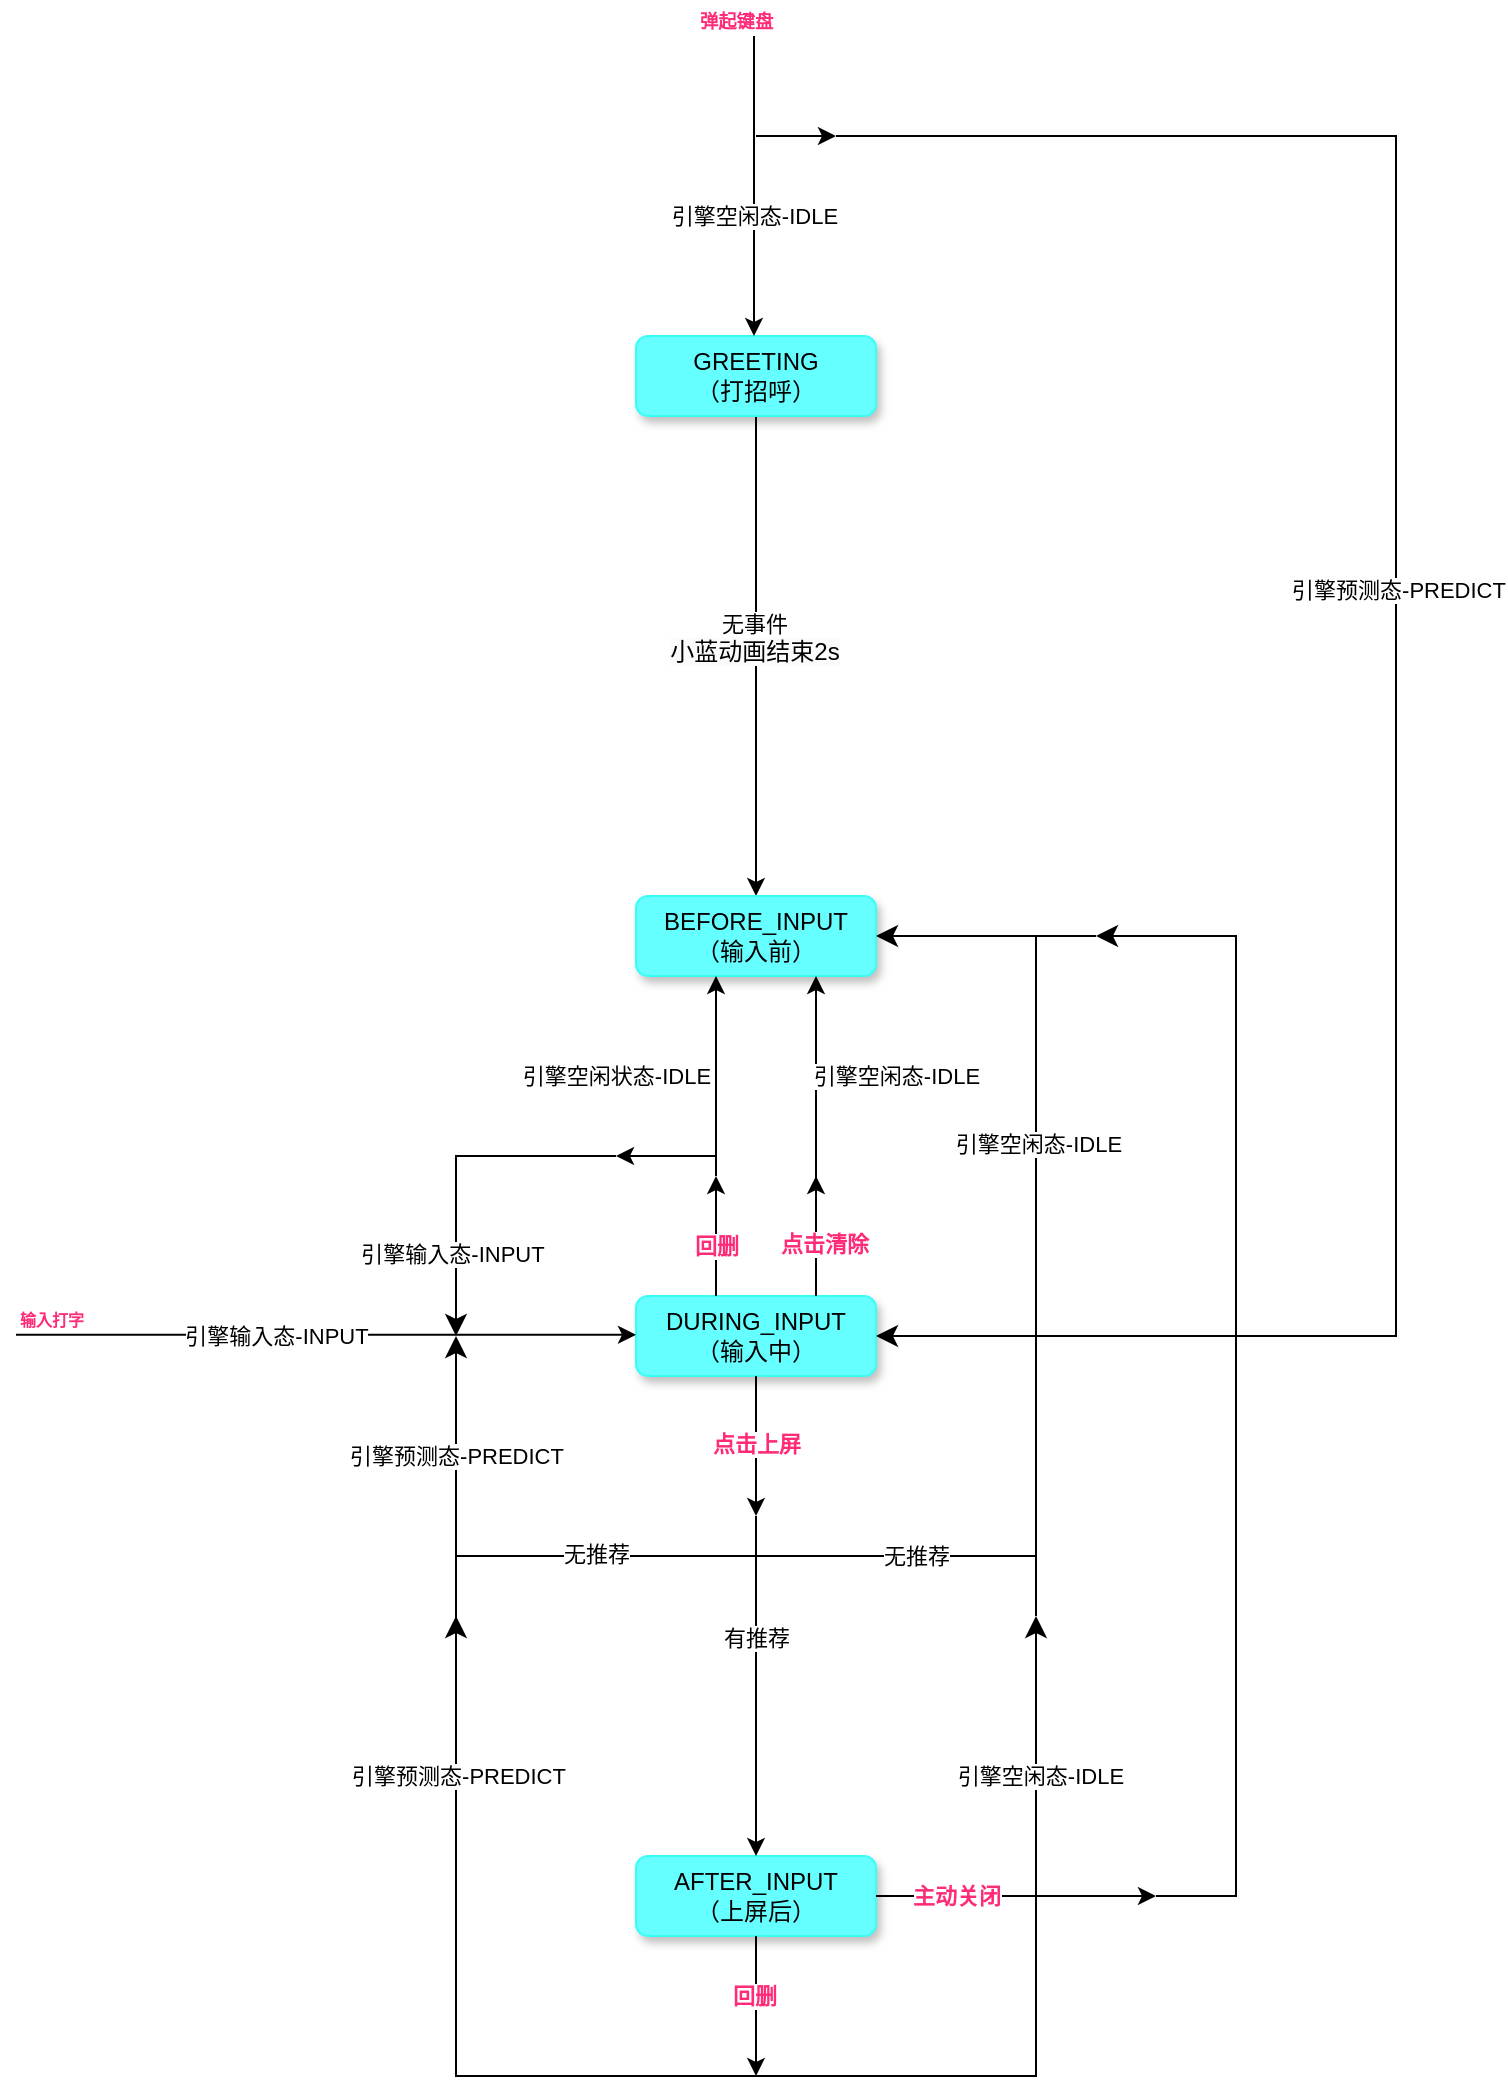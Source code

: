<mxfile version="22.0.4" type="github">
  <diagram id="C5RBs43oDa-KdzZeNtuy" name="Page-1">
    <mxGraphModel dx="1043" dy="2040" grid="1" gridSize="10" guides="1" tooltips="1" connect="1" arrows="1" fold="1" page="1" pageScale="1" pageWidth="827" pageHeight="1169" math="0" shadow="0">
      <root>
        <mxCell id="WIyWlLk6GJQsqaUBKTNV-0" />
        <mxCell id="WIyWlLk6GJQsqaUBKTNV-1" parent="WIyWlLk6GJQsqaUBKTNV-0" />
        <mxCell id="cE5dc0JYx2kaTeAeMU1b-17" value="" style="edgeStyle=orthogonalEdgeStyle;rounded=0;orthogonalLoop=1;jettySize=auto;html=1;" edge="1" parent="WIyWlLk6GJQsqaUBKTNV-1" source="WIyWlLk6GJQsqaUBKTNV-3" target="cE5dc0JYx2kaTeAeMU1b-14">
          <mxGeometry relative="1" as="geometry">
            <Array as="points">
              <mxPoint x="400" y="350" />
              <mxPoint x="400" y="350" />
            </Array>
          </mxGeometry>
        </mxCell>
        <mxCell id="cE5dc0JYx2kaTeAeMU1b-26" value="无事件&lt;br style=&quot;border-color: var(--border-color); font-size: 12px; background-color: rgb(251, 251, 251);&quot;&gt;&lt;span style=&quot;font-size: 12px; background-color: rgb(251, 251, 251);&quot;&gt;小蓝动画结束2s&lt;/span&gt;" style="edgeLabel;html=1;align=center;verticalAlign=middle;resizable=0;points=[];" vertex="1" connectable="0" parent="cE5dc0JYx2kaTeAeMU1b-17">
          <mxGeometry x="-0.078" y="-1" relative="1" as="geometry">
            <mxPoint as="offset" />
          </mxGeometry>
        </mxCell>
        <mxCell id="WIyWlLk6GJQsqaUBKTNV-3" value="GREETING&lt;br&gt;（打招呼）" style="rounded=1;whiteSpace=wrap;html=1;fontSize=12;glass=0;strokeWidth=1;shadow=1;strokeColor=#38FFF2;fillColor=#66FFFF;" parent="WIyWlLk6GJQsqaUBKTNV-1" vertex="1">
          <mxGeometry x="340" y="200" width="120" height="40" as="geometry" />
        </mxCell>
        <mxCell id="cE5dc0JYx2kaTeAeMU1b-14" value="BEFORE_INPUT&lt;br&gt;（输入前）" style="rounded=1;whiteSpace=wrap;html=1;fontSize=12;glass=0;strokeWidth=1;shadow=1;strokeColor=#38FFF2;fillColor=#66FFFF;" vertex="1" parent="WIyWlLk6GJQsqaUBKTNV-1">
          <mxGeometry x="340" y="480" width="120" height="40" as="geometry" />
        </mxCell>
        <mxCell id="cE5dc0JYx2kaTeAeMU1b-15" value="DURING_INPUT&lt;br&gt;（输入中）" style="rounded=1;whiteSpace=wrap;html=1;fontSize=12;glass=0;strokeWidth=1;shadow=1;strokeColor=#38FFF2;fillColor=#66FFFF;" vertex="1" parent="WIyWlLk6GJQsqaUBKTNV-1">
          <mxGeometry x="340" y="680" width="120" height="40" as="geometry" />
        </mxCell>
        <mxCell id="cE5dc0JYx2kaTeAeMU1b-16" value="AFTER_INPUT&lt;br&gt;（上屏后）" style="rounded=1;whiteSpace=wrap;html=1;fontSize=12;glass=0;strokeWidth=1;shadow=1;strokeColor=#38FFF2;fillColor=#66FFFF;" vertex="1" parent="WIyWlLk6GJQsqaUBKTNV-1">
          <mxGeometry x="340" y="960" width="120" height="40" as="geometry" />
        </mxCell>
        <mxCell id="cE5dc0JYx2kaTeAeMU1b-33" value="" style="endArrow=classic;html=1;rounded=0;entryX=0.5;entryY=0;entryDx=0;entryDy=0;" edge="1" parent="WIyWlLk6GJQsqaUBKTNV-1">
          <mxGeometry relative="1" as="geometry">
            <mxPoint x="399" y="50" as="sourcePoint" />
            <mxPoint x="399" y="200" as="targetPoint" />
          </mxGeometry>
        </mxCell>
        <mxCell id="cE5dc0JYx2kaTeAeMU1b-34" value="引擎空闲态-IDLE" style="edgeLabel;resizable=0;html=1;align=center;verticalAlign=middle;" connectable="0" vertex="1" parent="cE5dc0JYx2kaTeAeMU1b-33">
          <mxGeometry relative="1" as="geometry">
            <mxPoint y="15" as="offset" />
          </mxGeometry>
        </mxCell>
        <mxCell id="cE5dc0JYx2kaTeAeMU1b-35" value="&lt;b&gt;&lt;sub&gt;&lt;font color=&quot;#ff2b79&quot;&gt;弹起键盘&lt;/font&gt;&lt;/sub&gt;&lt;/b&gt;" style="edgeLabel;resizable=0;html=1;align=left;verticalAlign=bottom;" connectable="0" vertex="1" parent="cE5dc0JYx2kaTeAeMU1b-33">
          <mxGeometry x="-1" relative="1" as="geometry">
            <mxPoint x="-29" as="offset" />
          </mxGeometry>
        </mxCell>
        <mxCell id="cE5dc0JYx2kaTeAeMU1b-38" value="" style="edgeStyle=segmentEdgeStyle;endArrow=classic;html=1;curved=0;rounded=0;endSize=8;startSize=8;entryX=1;entryY=0.5;entryDx=0;entryDy=0;" edge="1" parent="WIyWlLk6GJQsqaUBKTNV-1" target="cE5dc0JYx2kaTeAeMU1b-15">
          <mxGeometry width="50" height="50" relative="1" as="geometry">
            <mxPoint x="440" y="100" as="sourcePoint" />
            <mxPoint x="500" y="700" as="targetPoint" />
            <Array as="points">
              <mxPoint x="720" y="100" />
              <mxPoint x="720" y="700" />
            </Array>
          </mxGeometry>
        </mxCell>
        <mxCell id="cE5dc0JYx2kaTeAeMU1b-39" value="引擎预测态-PREDICT" style="edgeLabel;html=1;align=center;verticalAlign=middle;resizable=0;points=[];" vertex="1" connectable="0" parent="cE5dc0JYx2kaTeAeMU1b-38">
          <mxGeometry x="-0.11" y="1" relative="1" as="geometry">
            <mxPoint y="-1" as="offset" />
          </mxGeometry>
        </mxCell>
        <mxCell id="cE5dc0JYx2kaTeAeMU1b-43" value="" style="endArrow=classic;html=1;rounded=0;" edge="1" parent="WIyWlLk6GJQsqaUBKTNV-1">
          <mxGeometry relative="1" as="geometry">
            <mxPoint x="30" y="699.41" as="sourcePoint" />
            <mxPoint x="340" y="699.41" as="targetPoint" />
          </mxGeometry>
        </mxCell>
        <mxCell id="cE5dc0JYx2kaTeAeMU1b-44" value="引擎输入态-INPUT" style="edgeLabel;resizable=0;html=1;align=center;verticalAlign=middle;" connectable="0" vertex="1" parent="cE5dc0JYx2kaTeAeMU1b-43">
          <mxGeometry relative="1" as="geometry">
            <mxPoint x="-25" as="offset" />
          </mxGeometry>
        </mxCell>
        <mxCell id="cE5dc0JYx2kaTeAeMU1b-45" value="&lt;b&gt;&lt;font color=&quot;#ff2b79&quot; style=&quot;font-size: 8px;&quot;&gt;输入打字&lt;/font&gt;&lt;/b&gt;" style="edgeLabel;resizable=0;html=1;align=left;verticalAlign=bottom;" connectable="0" vertex="1" parent="cE5dc0JYx2kaTeAeMU1b-43">
          <mxGeometry x="-1" relative="1" as="geometry" />
        </mxCell>
        <mxCell id="cE5dc0JYx2kaTeAeMU1b-54" value="" style="endArrow=classic;html=1;rounded=0;exitX=0.5;exitY=1;exitDx=0;exitDy=0;" edge="1" parent="WIyWlLk6GJQsqaUBKTNV-1" source="cE5dc0JYx2kaTeAeMU1b-15">
          <mxGeometry relative="1" as="geometry">
            <mxPoint x="30" y="980" as="sourcePoint" />
            <mxPoint x="400" y="790" as="targetPoint" />
          </mxGeometry>
        </mxCell>
        <mxCell id="cE5dc0JYx2kaTeAeMU1b-109" value="&lt;b&gt;&lt;font color=&quot;#ff2b79&quot;&gt;点击上屏&lt;/font&gt;&lt;/b&gt;" style="edgeLabel;html=1;align=center;verticalAlign=middle;resizable=0;points=[];" vertex="1" connectable="0" parent="cE5dc0JYx2kaTeAeMU1b-54">
          <mxGeometry x="-0.025" y="3" relative="1" as="geometry">
            <mxPoint x="-3" as="offset" />
          </mxGeometry>
        </mxCell>
        <mxCell id="cE5dc0JYx2kaTeAeMU1b-110" value="" style="edgeStyle=segmentEdgeStyle;endArrow=classic;html=1;curved=0;rounded=0;endSize=8;startSize=8;entryX=1;entryY=0.5;entryDx=0;entryDy=0;" edge="1" parent="WIyWlLk6GJQsqaUBKTNV-1" target="cE5dc0JYx2kaTeAeMU1b-14">
          <mxGeometry width="50" height="50" relative="1" as="geometry">
            <mxPoint x="400" y="790" as="sourcePoint" />
            <mxPoint x="520" y="490" as="targetPoint" />
            <Array as="points">
              <mxPoint x="400" y="810" />
              <mxPoint x="540" y="810" />
              <mxPoint x="540" y="500" />
            </Array>
          </mxGeometry>
        </mxCell>
        <mxCell id="cE5dc0JYx2kaTeAeMU1b-113" value="无推荐" style="edgeLabel;html=1;align=center;verticalAlign=middle;resizable=0;points=[];" vertex="1" connectable="0" parent="cE5dc0JYx2kaTeAeMU1b-110">
          <mxGeometry x="-0.174" y="-2" relative="1" as="geometry">
            <mxPoint x="-62" y="67" as="offset" />
          </mxGeometry>
        </mxCell>
        <mxCell id="cE5dc0JYx2kaTeAeMU1b-114" value="引擎空闲态-IDLE" style="edgeLabel;html=1;align=center;verticalAlign=middle;resizable=0;points=[];" vertex="1" connectable="0" parent="cE5dc0JYx2kaTeAeMU1b-110">
          <mxGeometry x="0.333" y="-1" relative="1" as="geometry">
            <mxPoint as="offset" />
          </mxGeometry>
        </mxCell>
        <mxCell id="cE5dc0JYx2kaTeAeMU1b-111" value="" style="endArrow=classic;html=1;rounded=0;" edge="1" parent="WIyWlLk6GJQsqaUBKTNV-1" target="cE5dc0JYx2kaTeAeMU1b-16">
          <mxGeometry width="50" height="50" relative="1" as="geometry">
            <mxPoint x="400" y="790" as="sourcePoint" />
            <mxPoint x="450" y="740" as="targetPoint" />
          </mxGeometry>
        </mxCell>
        <mxCell id="cE5dc0JYx2kaTeAeMU1b-112" value="有推荐" style="edgeLabel;html=1;align=center;verticalAlign=middle;resizable=0;points=[];" vertex="1" connectable="0" parent="cE5dc0JYx2kaTeAeMU1b-111">
          <mxGeometry x="0.336" y="4" relative="1" as="geometry">
            <mxPoint x="-4" y="-53" as="offset" />
          </mxGeometry>
        </mxCell>
        <mxCell id="cE5dc0JYx2kaTeAeMU1b-115" value="" style="edgeStyle=segmentEdgeStyle;endArrow=classic;html=1;curved=0;rounded=0;endSize=8;startSize=8;" edge="1" parent="WIyWlLk6GJQsqaUBKTNV-1">
          <mxGeometry width="50" height="50" relative="1" as="geometry">
            <mxPoint x="400" y="790" as="sourcePoint" />
            <mxPoint x="250" y="700" as="targetPoint" />
            <Array as="points">
              <mxPoint x="400" y="810" />
              <mxPoint x="250" y="810" />
              <mxPoint x="250" y="700" />
            </Array>
          </mxGeometry>
        </mxCell>
        <mxCell id="cE5dc0JYx2kaTeAeMU1b-118" value="无推荐" style="edgeLabel;html=1;align=center;verticalAlign=middle;resizable=0;points=[];" vertex="1" connectable="0" parent="cE5dc0JYx2kaTeAeMU1b-115">
          <mxGeometry x="-0.378" y="-1" relative="1" as="geometry">
            <mxPoint x="-13" as="offset" />
          </mxGeometry>
        </mxCell>
        <mxCell id="cE5dc0JYx2kaTeAeMU1b-119" value="引擎预测态-PREDICT" style="edgeLabel;html=1;align=center;verticalAlign=middle;resizable=0;points=[];" vertex="1" connectable="0" parent="cE5dc0JYx2kaTeAeMU1b-115">
          <mxGeometry x="0.494" relative="1" as="geometry">
            <mxPoint y="-11" as="offset" />
          </mxGeometry>
        </mxCell>
        <mxCell id="cE5dc0JYx2kaTeAeMU1b-120" value="" style="endArrow=classic;html=1;rounded=0;entryX=0.75;entryY=1;entryDx=0;entryDy=0;" edge="1" parent="WIyWlLk6GJQsqaUBKTNV-1" target="cE5dc0JYx2kaTeAeMU1b-14">
          <mxGeometry relative="1" as="geometry">
            <mxPoint x="430" y="630" as="sourcePoint" />
            <mxPoint x="730" y="679.23" as="targetPoint" />
          </mxGeometry>
        </mxCell>
        <mxCell id="cE5dc0JYx2kaTeAeMU1b-125" value="引擎空闲态-IDLE" style="edgeLabel;html=1;align=center;verticalAlign=middle;resizable=0;points=[];" vertex="1" connectable="0" parent="cE5dc0JYx2kaTeAeMU1b-120">
          <mxGeometry x="0.03" y="-1" relative="1" as="geometry">
            <mxPoint x="39" y="-4" as="offset" />
          </mxGeometry>
        </mxCell>
        <mxCell id="cE5dc0JYx2kaTeAeMU1b-129" value="" style="endArrow=classic;html=1;rounded=0;" edge="1" parent="WIyWlLk6GJQsqaUBKTNV-1">
          <mxGeometry width="50" height="50" relative="1" as="geometry">
            <mxPoint x="380" y="680" as="sourcePoint" />
            <mxPoint x="380" y="620" as="targetPoint" />
          </mxGeometry>
        </mxCell>
        <mxCell id="cE5dc0JYx2kaTeAeMU1b-130" value="&lt;b&gt;&lt;font color=&quot;#ff2b79&quot;&gt;回删&lt;/font&gt;&lt;/b&gt;" style="edgeLabel;html=1;align=center;verticalAlign=middle;resizable=0;points=[];" vertex="1" connectable="0" parent="cE5dc0JYx2kaTeAeMU1b-129">
          <mxGeometry x="-0.147" y="-3" relative="1" as="geometry">
            <mxPoint x="-3" as="offset" />
          </mxGeometry>
        </mxCell>
        <mxCell id="cE5dc0JYx2kaTeAeMU1b-131" value="" style="endArrow=classic;html=1;rounded=0;entryX=0.5;entryY=1;entryDx=0;entryDy=0;" edge="1" parent="WIyWlLk6GJQsqaUBKTNV-1">
          <mxGeometry width="50" height="50" relative="1" as="geometry">
            <mxPoint x="380" y="620" as="sourcePoint" />
            <mxPoint x="380" y="520" as="targetPoint" />
          </mxGeometry>
        </mxCell>
        <mxCell id="cE5dc0JYx2kaTeAeMU1b-132" value="引擎空闲状态-IDLE" style="edgeLabel;html=1;align=center;verticalAlign=middle;resizable=0;points=[];" vertex="1" connectable="0" parent="cE5dc0JYx2kaTeAeMU1b-131">
          <mxGeometry x="0.012" relative="1" as="geometry">
            <mxPoint x="-50" as="offset" />
          </mxGeometry>
        </mxCell>
        <mxCell id="cE5dc0JYx2kaTeAeMU1b-133" value="" style="edgeStyle=segmentEdgeStyle;endArrow=classic;html=1;curved=0;rounded=0;endSize=8;startSize=8;" edge="1" parent="WIyWlLk6GJQsqaUBKTNV-1">
          <mxGeometry width="50" height="50" relative="1" as="geometry">
            <mxPoint x="330" y="610" as="sourcePoint" />
            <mxPoint x="250" y="700" as="targetPoint" />
            <Array as="points">
              <mxPoint x="250" y="610" />
              <mxPoint x="250" y="680" />
            </Array>
          </mxGeometry>
        </mxCell>
        <mxCell id="cE5dc0JYx2kaTeAeMU1b-136" value="引擎输入态-INPUT" style="edgeLabel;html=1;align=center;verticalAlign=middle;resizable=0;points=[];" vertex="1" connectable="0" parent="cE5dc0JYx2kaTeAeMU1b-133">
          <mxGeometry x="0.519" y="-2" relative="1" as="geometry">
            <mxPoint as="offset" />
          </mxGeometry>
        </mxCell>
        <mxCell id="cE5dc0JYx2kaTeAeMU1b-134" value="" style="endArrow=classic;html=1;rounded=0;" edge="1" parent="WIyWlLk6GJQsqaUBKTNV-1">
          <mxGeometry width="50" height="50" relative="1" as="geometry">
            <mxPoint x="400" y="1000" as="sourcePoint" />
            <mxPoint x="400" y="1070" as="targetPoint" />
          </mxGeometry>
        </mxCell>
        <mxCell id="cE5dc0JYx2kaTeAeMU1b-135" value="&lt;b&gt;&lt;font color=&quot;#ff2b79&quot;&gt;回删&lt;/font&gt;&lt;/b&gt;" style="edgeLabel;html=1;align=center;verticalAlign=middle;resizable=0;points=[];" vertex="1" connectable="0" parent="cE5dc0JYx2kaTeAeMU1b-134">
          <mxGeometry x="-0.16" y="-3" relative="1" as="geometry">
            <mxPoint x="2" as="offset" />
          </mxGeometry>
        </mxCell>
        <mxCell id="cE5dc0JYx2kaTeAeMU1b-137" value="" style="edgeStyle=segmentEdgeStyle;endArrow=classic;html=1;curved=0;rounded=0;endSize=8;startSize=8;" edge="1" parent="WIyWlLk6GJQsqaUBKTNV-1">
          <mxGeometry width="50" height="50" relative="1" as="geometry">
            <mxPoint x="400" y="1070" as="sourcePoint" />
            <mxPoint x="540" y="840" as="targetPoint" />
            <Array as="points">
              <mxPoint x="540" y="1070" />
              <mxPoint x="540" y="1020" />
            </Array>
          </mxGeometry>
        </mxCell>
        <mxCell id="cE5dc0JYx2kaTeAeMU1b-138" value="引擎空闲态-IDLE" style="edgeLabel;html=1;align=center;verticalAlign=middle;resizable=0;points=[];" vertex="1" connectable="0" parent="cE5dc0JYx2kaTeAeMU1b-137">
          <mxGeometry x="0.432" y="-2" relative="1" as="geometry">
            <mxPoint y="-25" as="offset" />
          </mxGeometry>
        </mxCell>
        <mxCell id="cE5dc0JYx2kaTeAeMU1b-139" value="" style="endArrow=none;html=1;rounded=0;" edge="1" parent="WIyWlLk6GJQsqaUBKTNV-1">
          <mxGeometry width="50" height="50" relative="1" as="geometry">
            <mxPoint x="540" y="840" as="sourcePoint" />
            <mxPoint x="540" y="810" as="targetPoint" />
          </mxGeometry>
        </mxCell>
        <mxCell id="cE5dc0JYx2kaTeAeMU1b-140" value="" style="edgeStyle=segmentEdgeStyle;endArrow=classic;html=1;curved=0;rounded=0;endSize=8;startSize=8;" edge="1" parent="WIyWlLk6GJQsqaUBKTNV-1">
          <mxGeometry width="50" height="50" relative="1" as="geometry">
            <mxPoint x="400" y="1070" as="sourcePoint" />
            <mxPoint x="250" y="840" as="targetPoint" />
            <Array as="points">
              <mxPoint x="250" y="1070" />
              <mxPoint x="250" y="1020" />
            </Array>
          </mxGeometry>
        </mxCell>
        <mxCell id="cE5dc0JYx2kaTeAeMU1b-142" value="引擎预测态-PREDICT" style="edgeLabel;html=1;align=center;verticalAlign=middle;resizable=0;points=[];" vertex="1" connectable="0" parent="cE5dc0JYx2kaTeAeMU1b-140">
          <mxGeometry x="0.399" y="-1" relative="1" as="geometry">
            <mxPoint y="-34" as="offset" />
          </mxGeometry>
        </mxCell>
        <mxCell id="cE5dc0JYx2kaTeAeMU1b-141" value="" style="endArrow=none;html=1;rounded=0;" edge="1" parent="WIyWlLk6GJQsqaUBKTNV-1">
          <mxGeometry width="50" height="50" relative="1" as="geometry">
            <mxPoint x="250" y="850" as="sourcePoint" />
            <mxPoint x="250" y="810" as="targetPoint" />
          </mxGeometry>
        </mxCell>
        <mxCell id="cE5dc0JYx2kaTeAeMU1b-143" value="" style="endArrow=classic;html=1;rounded=0;" edge="1" parent="WIyWlLk6GJQsqaUBKTNV-1">
          <mxGeometry width="50" height="50" relative="1" as="geometry">
            <mxPoint x="460" y="980" as="sourcePoint" />
            <mxPoint x="600" y="980" as="targetPoint" />
          </mxGeometry>
        </mxCell>
        <mxCell id="cE5dc0JYx2kaTeAeMU1b-144" value="&lt;font style=&quot;&quot; color=&quot;#ff2b79&quot;&gt;&lt;b&gt;主动关闭&lt;/b&gt;&lt;/font&gt;" style="edgeLabel;html=1;align=center;verticalAlign=middle;resizable=0;points=[];" vertex="1" connectable="0" parent="cE5dc0JYx2kaTeAeMU1b-143">
          <mxGeometry x="-0.567" y="-1" relative="1" as="geometry">
            <mxPoint x="9" y="-1" as="offset" />
          </mxGeometry>
        </mxCell>
        <mxCell id="cE5dc0JYx2kaTeAeMU1b-145" value="" style="edgeStyle=segmentEdgeStyle;endArrow=classic;html=1;curved=0;rounded=0;endSize=8;startSize=8;" edge="1" parent="WIyWlLk6GJQsqaUBKTNV-1">
          <mxGeometry width="50" height="50" relative="1" as="geometry">
            <mxPoint x="600" y="980" as="sourcePoint" />
            <mxPoint x="570" y="500" as="targetPoint" />
            <Array as="points">
              <mxPoint x="640" y="980" />
              <mxPoint x="640" y="500" />
            </Array>
          </mxGeometry>
        </mxCell>
        <mxCell id="cE5dc0JYx2kaTeAeMU1b-146" value="" style="endArrow=none;html=1;rounded=0;" edge="1" parent="WIyWlLk6GJQsqaUBKTNV-1">
          <mxGeometry width="50" height="50" relative="1" as="geometry">
            <mxPoint x="540" y="500" as="sourcePoint" />
            <mxPoint x="570" y="500" as="targetPoint" />
          </mxGeometry>
        </mxCell>
        <mxCell id="cE5dc0JYx2kaTeAeMU1b-147" value="" style="endArrow=classic;html=1;rounded=0;" edge="1" parent="WIyWlLk6GJQsqaUBKTNV-1">
          <mxGeometry width="50" height="50" relative="1" as="geometry">
            <mxPoint x="400" y="100" as="sourcePoint" />
            <mxPoint x="440" y="100" as="targetPoint" />
          </mxGeometry>
        </mxCell>
        <mxCell id="cE5dc0JYx2kaTeAeMU1b-148" value="" style="endArrow=classic;html=1;rounded=0;" edge="1" parent="WIyWlLk6GJQsqaUBKTNV-1">
          <mxGeometry width="50" height="50" relative="1" as="geometry">
            <mxPoint x="430" y="680" as="sourcePoint" />
            <mxPoint x="430" y="620" as="targetPoint" />
          </mxGeometry>
        </mxCell>
        <mxCell id="cE5dc0JYx2kaTeAeMU1b-149" value="&lt;b&gt;&lt;font color=&quot;#ff2b79&quot;&gt;点击清除&lt;/font&gt;&lt;/b&gt;" style="edgeLabel;html=1;align=center;verticalAlign=middle;resizable=0;points=[];" vertex="1" connectable="0" parent="cE5dc0JYx2kaTeAeMU1b-148">
          <mxGeometry x="-0.098" y="-4" relative="1" as="geometry">
            <mxPoint y="1" as="offset" />
          </mxGeometry>
        </mxCell>
        <mxCell id="cE5dc0JYx2kaTeAeMU1b-150" value="" style="endArrow=classic;html=1;rounded=0;" edge="1" parent="WIyWlLk6GJQsqaUBKTNV-1">
          <mxGeometry width="50" height="50" relative="1" as="geometry">
            <mxPoint x="380" y="610" as="sourcePoint" />
            <mxPoint x="330" y="610" as="targetPoint" />
          </mxGeometry>
        </mxCell>
      </root>
    </mxGraphModel>
  </diagram>
</mxfile>
